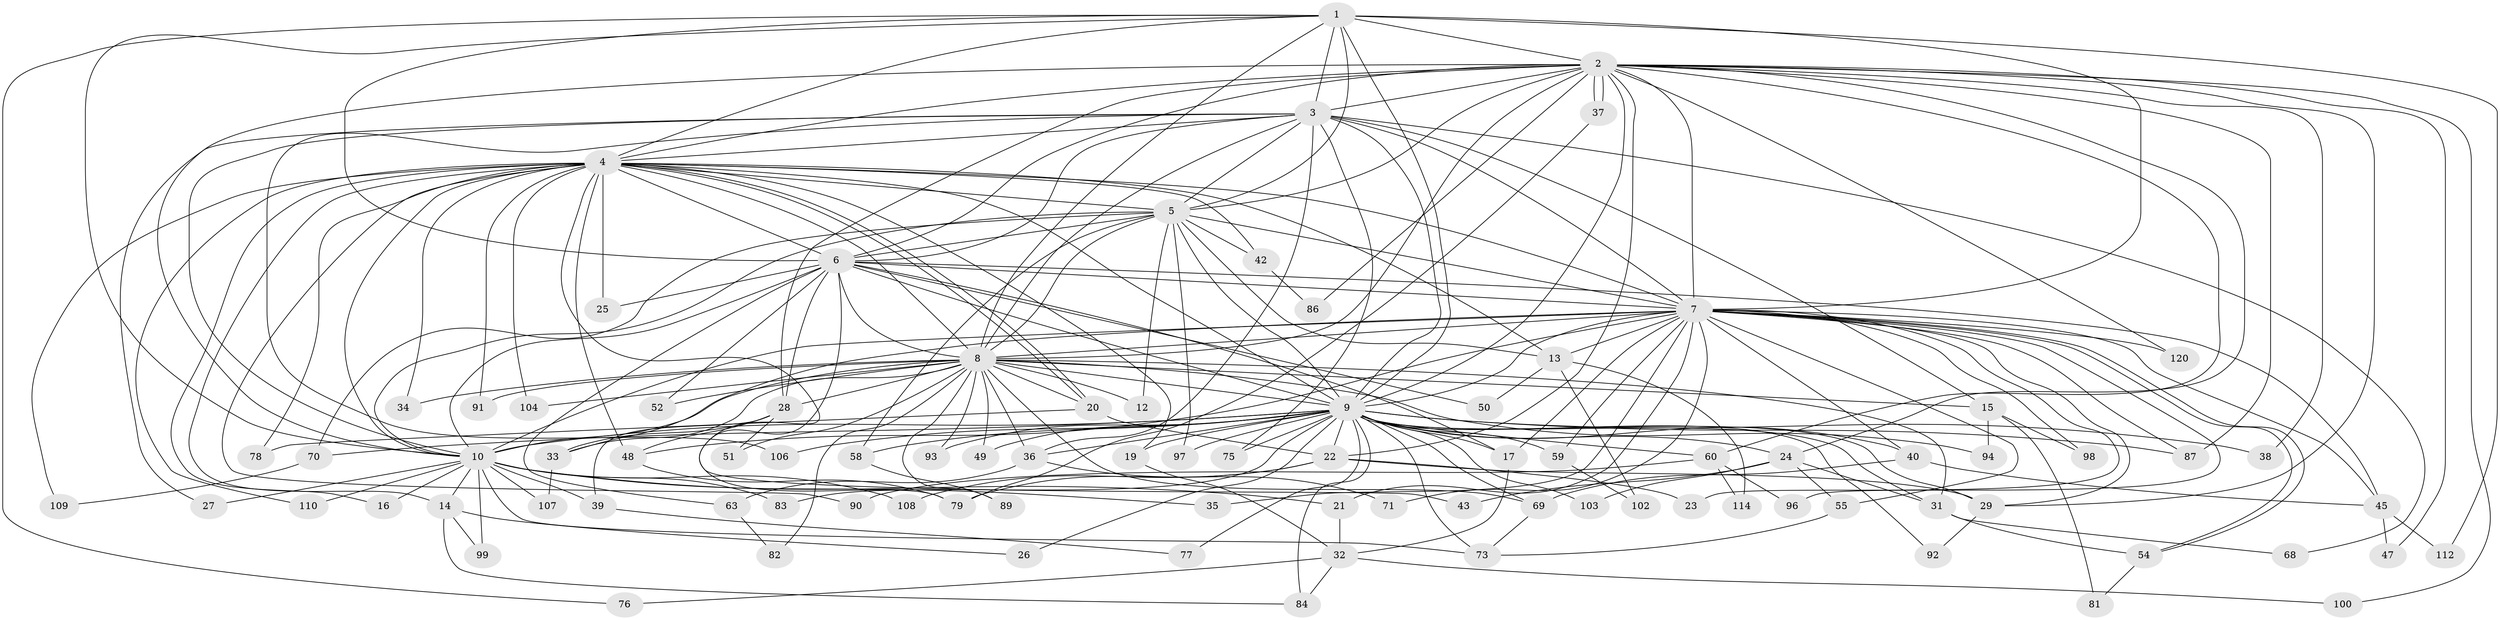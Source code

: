 // Generated by graph-tools (version 1.1) at 2025/23/03/03/25 07:23:45]
// undirected, 90 vertices, 226 edges
graph export_dot {
graph [start="1"]
  node [color=gray90,style=filled];
  1 [super="+11"];
  2 [super="+74"];
  3 [super="+57"];
  4 [super="+67"];
  5 [super="+30"];
  6 [super="+64"];
  7 [super="+41"];
  8 [super="+61"];
  9 [super="+18"];
  10 [super="+88"];
  12;
  13 [super="+44"];
  14 [super="+85"];
  15;
  16;
  17 [super="+121"];
  19;
  20 [super="+72"];
  21;
  22 [super="+95"];
  23;
  24 [super="+113"];
  25;
  26;
  27;
  28 [super="+105"];
  29 [super="+56"];
  31 [super="+62"];
  32 [super="+46"];
  33 [super="+118"];
  34;
  35;
  36 [super="+65"];
  37 [super="+117"];
  38;
  39;
  40 [super="+116"];
  42;
  43;
  45 [super="+53"];
  47;
  48 [super="+66"];
  49;
  50;
  51;
  52;
  54;
  55 [super="+101"];
  58 [super="+80"];
  59;
  60;
  63;
  68;
  69 [super="+119"];
  70;
  71;
  73;
  75;
  76;
  77;
  78;
  79 [super="+115"];
  81;
  82;
  83;
  84;
  86;
  87 [super="+111"];
  89;
  90;
  91;
  92;
  93;
  94;
  96;
  97;
  98;
  99;
  100;
  102;
  103;
  104;
  106;
  107;
  108;
  109;
  110;
  112;
  114;
  120;
  1 -- 2;
  1 -- 3;
  1 -- 4;
  1 -- 5;
  1 -- 6;
  1 -- 7 [weight=2];
  1 -- 8;
  1 -- 9;
  1 -- 10;
  1 -- 76;
  1 -- 112;
  2 -- 3;
  2 -- 4 [weight=2];
  2 -- 5;
  2 -- 6;
  2 -- 7;
  2 -- 8;
  2 -- 9;
  2 -- 10;
  2 -- 24;
  2 -- 28;
  2 -- 29;
  2 -- 37;
  2 -- 37;
  2 -- 38;
  2 -- 47;
  2 -- 60;
  2 -- 86;
  2 -- 87;
  2 -- 100;
  2 -- 120;
  2 -- 22;
  3 -- 4;
  3 -- 5;
  3 -- 6;
  3 -- 7 [weight=2];
  3 -- 8;
  3 -- 9;
  3 -- 10;
  3 -- 15;
  3 -- 27;
  3 -- 36;
  3 -- 68;
  3 -- 75;
  3 -- 106;
  4 -- 5;
  4 -- 6;
  4 -- 7;
  4 -- 8;
  4 -- 9;
  4 -- 10;
  4 -- 13;
  4 -- 14;
  4 -- 16;
  4 -- 19;
  4 -- 20;
  4 -- 20;
  4 -- 25;
  4 -- 34;
  4 -- 42;
  4 -- 43;
  4 -- 78;
  4 -- 90;
  4 -- 91;
  4 -- 109;
  4 -- 110;
  4 -- 104;
  4 -- 48;
  5 -- 6;
  5 -- 7;
  5 -- 8;
  5 -- 9;
  5 -- 10;
  5 -- 12;
  5 -- 42;
  5 -- 58;
  5 -- 70;
  5 -- 97;
  5 -- 13;
  6 -- 7;
  6 -- 8;
  6 -- 9;
  6 -- 10;
  6 -- 17;
  6 -- 25;
  6 -- 45;
  6 -- 50;
  6 -- 52;
  6 -- 63;
  6 -- 79;
  6 -- 28;
  7 -- 8;
  7 -- 9 [weight=2];
  7 -- 10;
  7 -- 13;
  7 -- 21;
  7 -- 23;
  7 -- 33;
  7 -- 35;
  7 -- 40 [weight=2];
  7 -- 45;
  7 -- 48;
  7 -- 54;
  7 -- 54;
  7 -- 55;
  7 -- 59;
  7 -- 71;
  7 -- 96;
  7 -- 98;
  7 -- 120;
  7 -- 29;
  7 -- 87;
  7 -- 17;
  8 -- 9;
  8 -- 10;
  8 -- 12;
  8 -- 15;
  8 -- 28;
  8 -- 31;
  8 -- 33;
  8 -- 34;
  8 -- 36;
  8 -- 49;
  8 -- 51;
  8 -- 52;
  8 -- 82;
  8 -- 89;
  8 -- 91;
  8 -- 93;
  8 -- 94;
  8 -- 104;
  8 -- 20 [weight=2];
  8 -- 69;
  9 -- 10;
  9 -- 17;
  9 -- 19;
  9 -- 22;
  9 -- 24;
  9 -- 26;
  9 -- 29;
  9 -- 31;
  9 -- 38;
  9 -- 40;
  9 -- 49;
  9 -- 59;
  9 -- 60;
  9 -- 69;
  9 -- 70;
  9 -- 73;
  9 -- 75;
  9 -- 77;
  9 -- 83;
  9 -- 84;
  9 -- 87;
  9 -- 92;
  9 -- 93;
  9 -- 97;
  9 -- 103;
  9 -- 106;
  9 -- 58 [weight=2];
  9 -- 36;
  10 -- 14;
  10 -- 16;
  10 -- 21;
  10 -- 27;
  10 -- 35;
  10 -- 39;
  10 -- 83;
  10 -- 99;
  10 -- 107;
  10 -- 110;
  10 -- 73;
  10 -- 108;
  13 -- 50;
  13 -- 102;
  13 -- 114;
  14 -- 26;
  14 -- 99;
  14 -- 84;
  15 -- 81;
  15 -- 94;
  15 -- 98;
  17 -- 32;
  19 -- 32;
  20 -- 22;
  20 -- 78;
  21 -- 32;
  22 -- 23;
  22 -- 79;
  22 -- 29;
  22 -- 108;
  24 -- 43;
  24 -- 55;
  24 -- 103;
  24 -- 31;
  28 -- 39;
  28 -- 48 [weight=2];
  28 -- 51;
  28 -- 33;
  29 -- 92;
  31 -- 68;
  31 -- 54;
  32 -- 76;
  32 -- 84;
  32 -- 100;
  33 -- 107;
  36 -- 63;
  36 -- 71;
  37 -- 79;
  39 -- 77;
  40 -- 69;
  40 -- 45;
  42 -- 86;
  45 -- 47;
  45 -- 112;
  48 -- 79;
  54 -- 81;
  55 -- 73;
  58 -- 89;
  59 -- 102;
  60 -- 90;
  60 -- 96;
  60 -- 114;
  63 -- 82;
  69 -- 73;
  70 -- 109;
}
